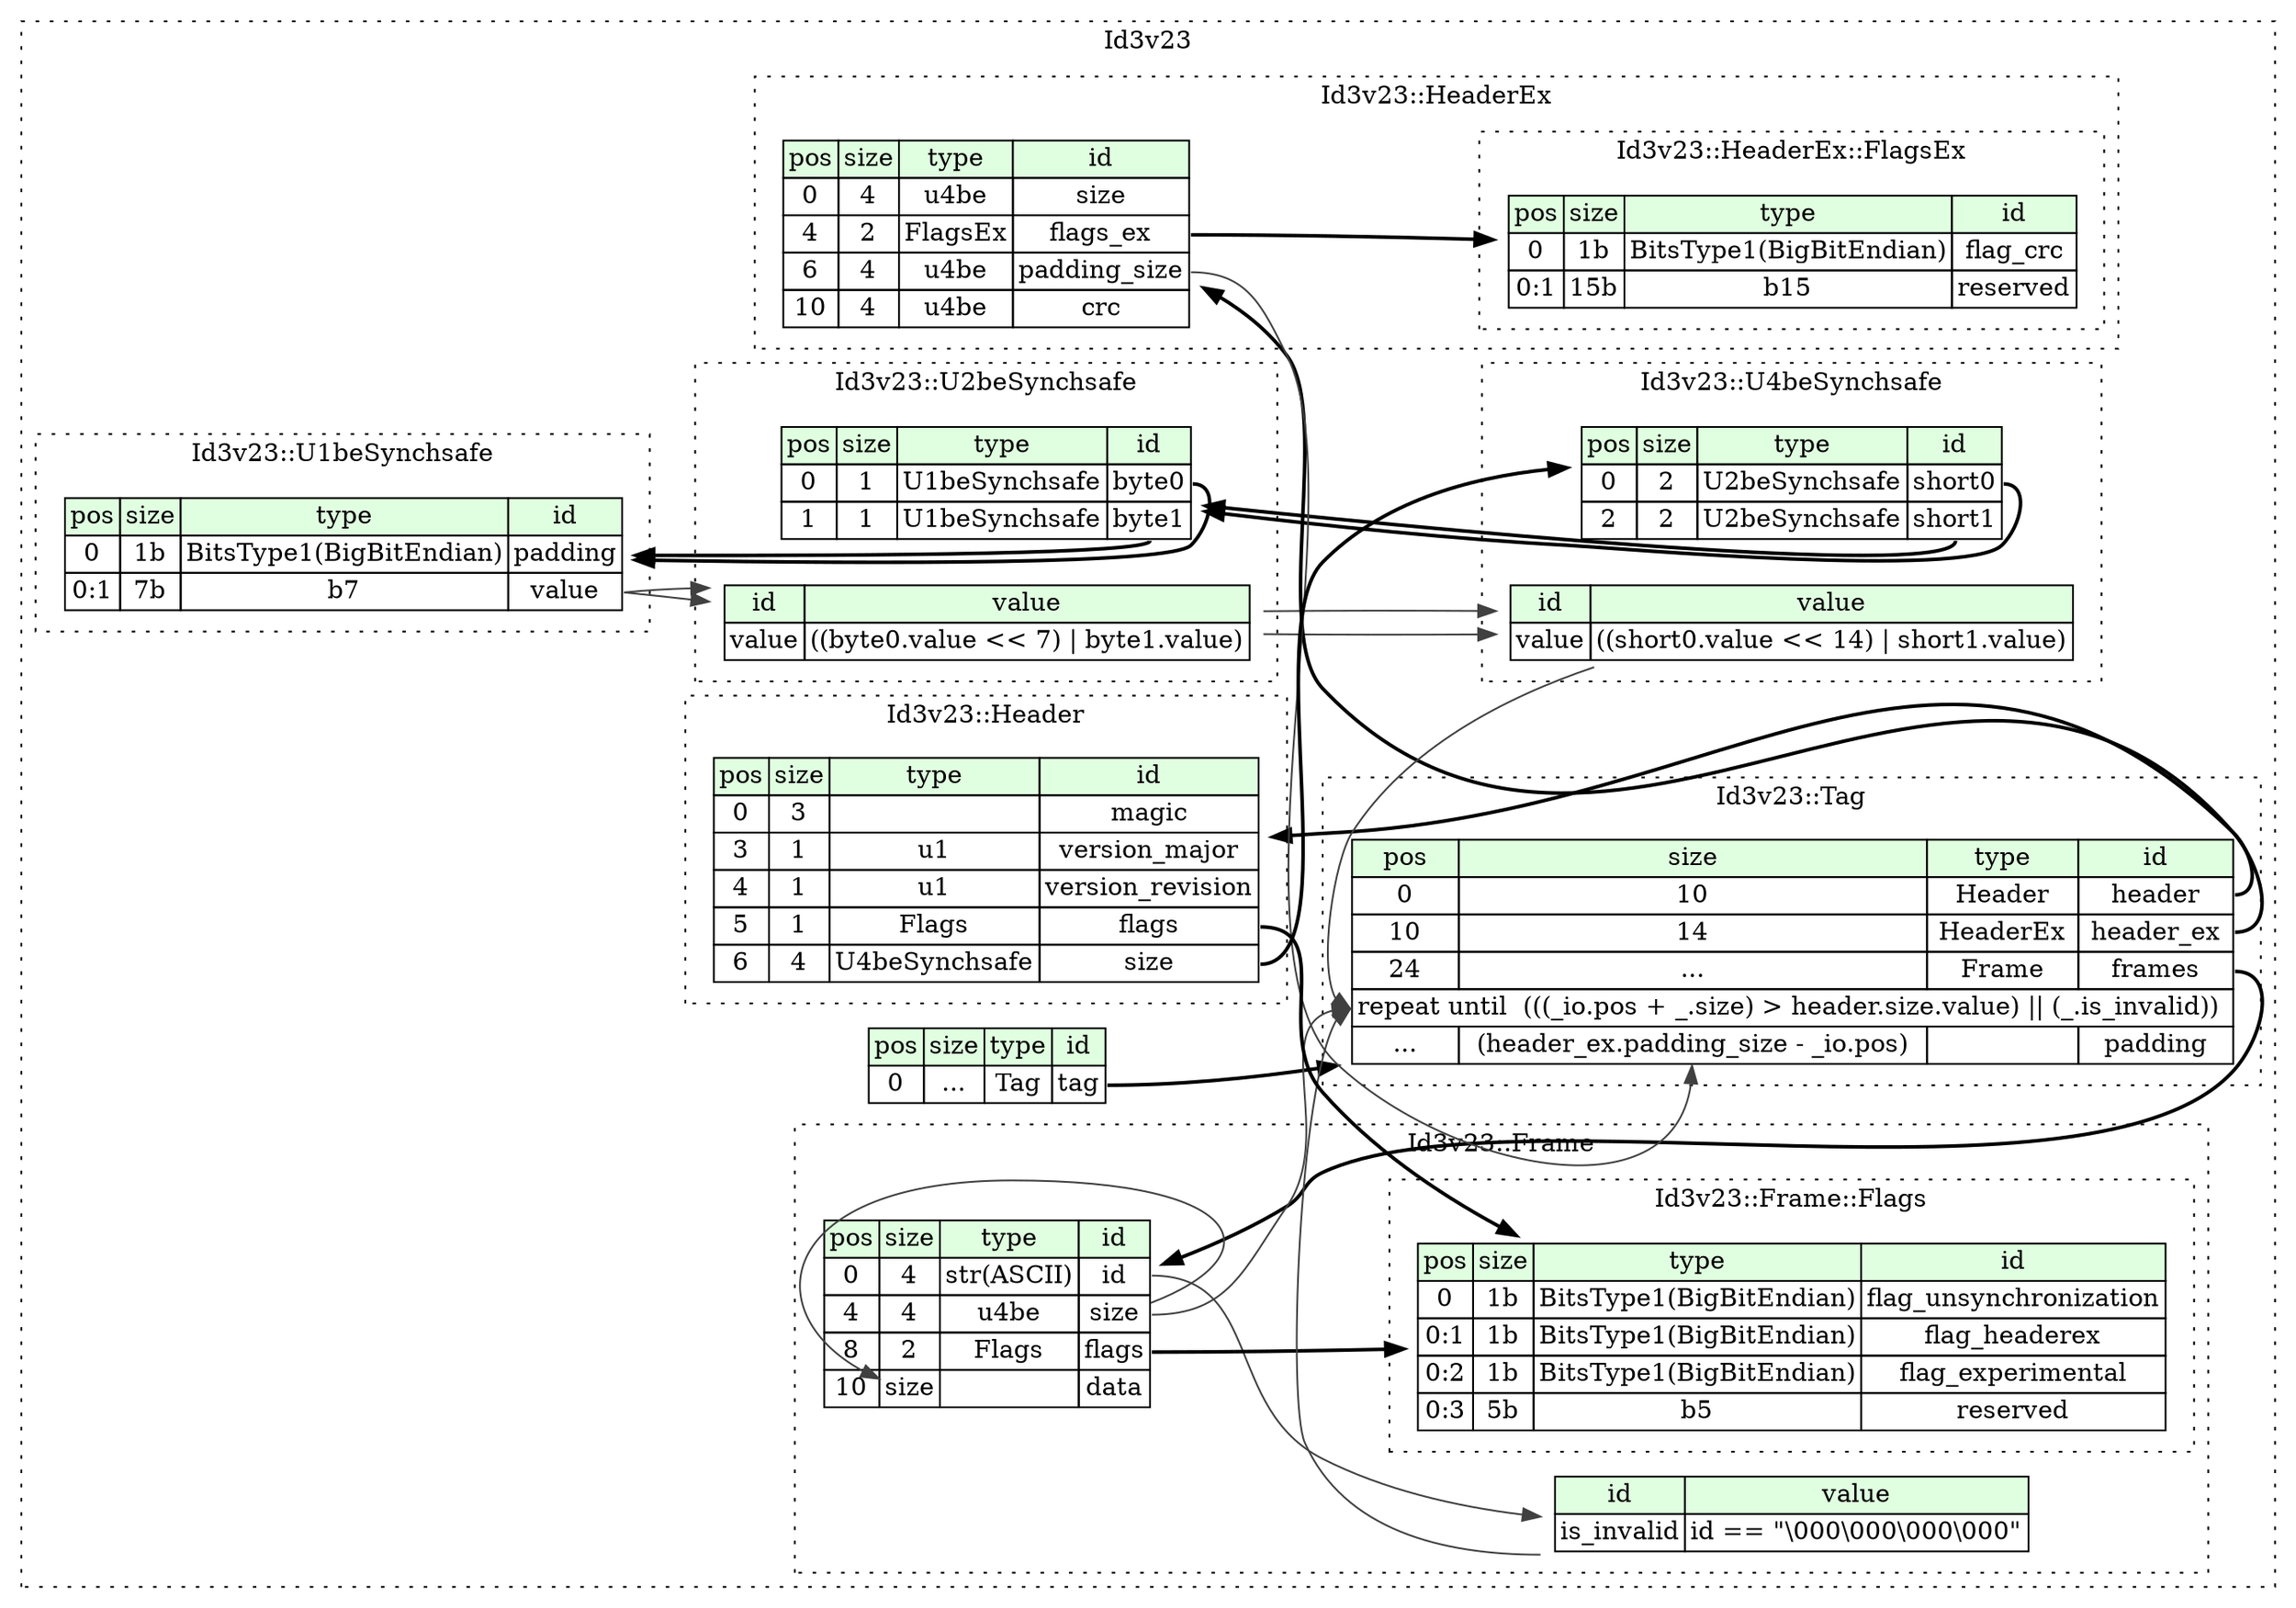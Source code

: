 digraph {
	rankdir=LR;
	node [shape=plaintext];
	subgraph cluster__id3v2_3 {
		label="Id3v23";
		graph[style=dotted];

		id3v2_3__seq [label=<<TABLE BORDER="0" CELLBORDER="1" CELLSPACING="0">
			<TR><TD BGCOLOR="#E0FFE0">pos</TD><TD BGCOLOR="#E0FFE0">size</TD><TD BGCOLOR="#E0FFE0">type</TD><TD BGCOLOR="#E0FFE0">id</TD></TR>
			<TR><TD PORT="tag_pos">0</TD><TD PORT="tag_size">...</TD><TD>Tag</TD><TD PORT="tag_type">tag</TD></TR>
		</TABLE>>];
		subgraph cluster__u1be_synchsafe {
			label="Id3v23::U1beSynchsafe";
			graph[style=dotted];

			u1be_synchsafe__seq [label=<<TABLE BORDER="0" CELLBORDER="1" CELLSPACING="0">
				<TR><TD BGCOLOR="#E0FFE0">pos</TD><TD BGCOLOR="#E0FFE0">size</TD><TD BGCOLOR="#E0FFE0">type</TD><TD BGCOLOR="#E0FFE0">id</TD></TR>
				<TR><TD PORT="padding_pos">0</TD><TD PORT="padding_size">1b</TD><TD>BitsType1(BigBitEndian)</TD><TD PORT="padding_type">padding</TD></TR>
				<TR><TD PORT="value_pos">0:1</TD><TD PORT="value_size">7b</TD><TD>b7</TD><TD PORT="value_type">value</TD></TR>
			</TABLE>>];
		}
		subgraph cluster__u2be_synchsafe {
			label="Id3v23::U2beSynchsafe";
			graph[style=dotted];

			u2be_synchsafe__seq [label=<<TABLE BORDER="0" CELLBORDER="1" CELLSPACING="0">
				<TR><TD BGCOLOR="#E0FFE0">pos</TD><TD BGCOLOR="#E0FFE0">size</TD><TD BGCOLOR="#E0FFE0">type</TD><TD BGCOLOR="#E0FFE0">id</TD></TR>
				<TR><TD PORT="byte0_pos">0</TD><TD PORT="byte0_size">1</TD><TD>U1beSynchsafe</TD><TD PORT="byte0_type">byte0</TD></TR>
				<TR><TD PORT="byte1_pos">1</TD><TD PORT="byte1_size">1</TD><TD>U1beSynchsafe</TD><TD PORT="byte1_type">byte1</TD></TR>
			</TABLE>>];
			u2be_synchsafe__inst__value [label=<<TABLE BORDER="0" CELLBORDER="1" CELLSPACING="0">
				<TR><TD BGCOLOR="#E0FFE0">id</TD><TD BGCOLOR="#E0FFE0">value</TD></TR>
				<TR><TD>value</TD><TD>((byte0.value &lt;&lt; 7) | byte1.value)</TD></TR>
			</TABLE>>];
		}
		subgraph cluster__tag {
			label="Id3v23::Tag";
			graph[style=dotted];

			tag__seq [label=<<TABLE BORDER="0" CELLBORDER="1" CELLSPACING="0">
				<TR><TD BGCOLOR="#E0FFE0">pos</TD><TD BGCOLOR="#E0FFE0">size</TD><TD BGCOLOR="#E0FFE0">type</TD><TD BGCOLOR="#E0FFE0">id</TD></TR>
				<TR><TD PORT="header_pos">0</TD><TD PORT="header_size">10</TD><TD>Header</TD><TD PORT="header_type">header</TD></TR>
				<TR><TD PORT="header_ex_pos">10</TD><TD PORT="header_ex_size">14</TD><TD>HeaderEx</TD><TD PORT="header_ex_type">header_ex</TD></TR>
				<TR><TD PORT="frames_pos">24</TD><TD PORT="frames_size">...</TD><TD>Frame</TD><TD PORT="frames_type">frames</TD></TR>
				<TR><TD COLSPAN="4" PORT="frames__repeat">repeat until  (((_io.pos + _.size) &gt; header.size.value) || (_.is_invalid)) </TD></TR>
				<TR><TD PORT="padding_pos">...</TD><TD PORT="padding_size">(header_ex.padding_size - _io.pos)</TD><TD></TD><TD PORT="padding_type">padding</TD></TR>
			</TABLE>>];
		}
		subgraph cluster__u4be_synchsafe {
			label="Id3v23::U4beSynchsafe";
			graph[style=dotted];

			u4be_synchsafe__seq [label=<<TABLE BORDER="0" CELLBORDER="1" CELLSPACING="0">
				<TR><TD BGCOLOR="#E0FFE0">pos</TD><TD BGCOLOR="#E0FFE0">size</TD><TD BGCOLOR="#E0FFE0">type</TD><TD BGCOLOR="#E0FFE0">id</TD></TR>
				<TR><TD PORT="short0_pos">0</TD><TD PORT="short0_size">2</TD><TD>U2beSynchsafe</TD><TD PORT="short0_type">short0</TD></TR>
				<TR><TD PORT="short1_pos">2</TD><TD PORT="short1_size">2</TD><TD>U2beSynchsafe</TD><TD PORT="short1_type">short1</TD></TR>
			</TABLE>>];
			u4be_synchsafe__inst__value [label=<<TABLE BORDER="0" CELLBORDER="1" CELLSPACING="0">
				<TR><TD BGCOLOR="#E0FFE0">id</TD><TD BGCOLOR="#E0FFE0">value</TD></TR>
				<TR><TD>value</TD><TD>((short0.value &lt;&lt; 14) | short1.value)</TD></TR>
			</TABLE>>];
		}
		subgraph cluster__frame {
			label="Id3v23::Frame";
			graph[style=dotted];

			frame__seq [label=<<TABLE BORDER="0" CELLBORDER="1" CELLSPACING="0">
				<TR><TD BGCOLOR="#E0FFE0">pos</TD><TD BGCOLOR="#E0FFE0">size</TD><TD BGCOLOR="#E0FFE0">type</TD><TD BGCOLOR="#E0FFE0">id</TD></TR>
				<TR><TD PORT="id_pos">0</TD><TD PORT="id_size">4</TD><TD>str(ASCII)</TD><TD PORT="id_type">id</TD></TR>
				<TR><TD PORT="size_pos">4</TD><TD PORT="size_size">4</TD><TD>u4be</TD><TD PORT="size_type">size</TD></TR>
				<TR><TD PORT="flags_pos">8</TD><TD PORT="flags_size">2</TD><TD>Flags</TD><TD PORT="flags_type">flags</TD></TR>
				<TR><TD PORT="data_pos">10</TD><TD PORT="data_size">size</TD><TD></TD><TD PORT="data_type">data</TD></TR>
			</TABLE>>];
			frame__inst__is_invalid [label=<<TABLE BORDER="0" CELLBORDER="1" CELLSPACING="0">
				<TR><TD BGCOLOR="#E0FFE0">id</TD><TD BGCOLOR="#E0FFE0">value</TD></TR>
				<TR><TD>is_invalid</TD><TD>id == &quot;\000\000\000\000&quot;</TD></TR>
			</TABLE>>];
			subgraph cluster__flags {
				label="Id3v23::Frame::Flags";
				graph[style=dotted];

				flags__seq [label=<<TABLE BORDER="0" CELLBORDER="1" CELLSPACING="0">
					<TR><TD BGCOLOR="#E0FFE0">pos</TD><TD BGCOLOR="#E0FFE0">size</TD><TD BGCOLOR="#E0FFE0">type</TD><TD BGCOLOR="#E0FFE0">id</TD></TR>
					<TR><TD PORT="flag_discard_alter_tag_pos">0</TD><TD PORT="flag_discard_alter_tag_size">1b</TD><TD>BitsType1(BigBitEndian)</TD><TD PORT="flag_discard_alter_tag_type">flag_discard_alter_tag</TD></TR>
					<TR><TD PORT="flag_discard_alter_file_pos">0:1</TD><TD PORT="flag_discard_alter_file_size">1b</TD><TD>BitsType1(BigBitEndian)</TD><TD PORT="flag_discard_alter_file_type">flag_discard_alter_file</TD></TR>
					<TR><TD PORT="flag_read_only_pos">0:2</TD><TD PORT="flag_read_only_size">1b</TD><TD>BitsType1(BigBitEndian)</TD><TD PORT="flag_read_only_type">flag_read_only</TD></TR>
					<TR><TD PORT="reserved1_pos">0:3</TD><TD PORT="reserved1_size">5b</TD><TD>b5</TD><TD PORT="reserved1_type">reserved1</TD></TR>
					<TR><TD PORT="flag_compressed_pos">1</TD><TD PORT="flag_compressed_size">1b</TD><TD>BitsType1(BigBitEndian)</TD><TD PORT="flag_compressed_type">flag_compressed</TD></TR>
					<TR><TD PORT="flag_encrypted_pos">1:1</TD><TD PORT="flag_encrypted_size">1b</TD><TD>BitsType1(BigBitEndian)</TD><TD PORT="flag_encrypted_type">flag_encrypted</TD></TR>
					<TR><TD PORT="flag_grouping_pos">1:2</TD><TD PORT="flag_grouping_size">1b</TD><TD>BitsType1(BigBitEndian)</TD><TD PORT="flag_grouping_type">flag_grouping</TD></TR>
					<TR><TD PORT="reserved2_pos">1:3</TD><TD PORT="reserved2_size">5b</TD><TD>b5</TD><TD PORT="reserved2_type">reserved2</TD></TR>
				</TABLE>>];
			}
		}
		subgraph cluster__header_ex {
			label="Id3v23::HeaderEx";
			graph[style=dotted];

			header_ex__seq [label=<<TABLE BORDER="0" CELLBORDER="1" CELLSPACING="0">
				<TR><TD BGCOLOR="#E0FFE0">pos</TD><TD BGCOLOR="#E0FFE0">size</TD><TD BGCOLOR="#E0FFE0">type</TD><TD BGCOLOR="#E0FFE0">id</TD></TR>
				<TR><TD PORT="size_pos">0</TD><TD PORT="size_size">4</TD><TD>u4be</TD><TD PORT="size_type">size</TD></TR>
				<TR><TD PORT="flags_ex_pos">4</TD><TD PORT="flags_ex_size">2</TD><TD>FlagsEx</TD><TD PORT="flags_ex_type">flags_ex</TD></TR>
				<TR><TD PORT="padding_size_pos">6</TD><TD PORT="padding_size_size">4</TD><TD>u4be</TD><TD PORT="padding_size_type">padding_size</TD></TR>
				<TR><TD PORT="crc_pos">10</TD><TD PORT="crc_size">4</TD><TD>u4be</TD><TD PORT="crc_type">crc</TD></TR>
			</TABLE>>];
			subgraph cluster__flags_ex {
				label="Id3v23::HeaderEx::FlagsEx";
				graph[style=dotted];

				flags_ex__seq [label=<<TABLE BORDER="0" CELLBORDER="1" CELLSPACING="0">
					<TR><TD BGCOLOR="#E0FFE0">pos</TD><TD BGCOLOR="#E0FFE0">size</TD><TD BGCOLOR="#E0FFE0">type</TD><TD BGCOLOR="#E0FFE0">id</TD></TR>
					<TR><TD PORT="flag_crc_pos">0</TD><TD PORT="flag_crc_size">1b</TD><TD>BitsType1(BigBitEndian)</TD><TD PORT="flag_crc_type">flag_crc</TD></TR>
					<TR><TD PORT="reserved_pos">0:1</TD><TD PORT="reserved_size">15b</TD><TD>b15</TD><TD PORT="reserved_type">reserved</TD></TR>
				</TABLE>>];
			}
		}
		subgraph cluster__header {
			label="Id3v23::Header";
			graph[style=dotted];

			header__seq [label=<<TABLE BORDER="0" CELLBORDER="1" CELLSPACING="0">
				<TR><TD BGCOLOR="#E0FFE0">pos</TD><TD BGCOLOR="#E0FFE0">size</TD><TD BGCOLOR="#E0FFE0">type</TD><TD BGCOLOR="#E0FFE0">id</TD></TR>
				<TR><TD PORT="magic_pos">0</TD><TD PORT="magic_size">3</TD><TD></TD><TD PORT="magic_type">magic</TD></TR>
				<TR><TD PORT="version_major_pos">3</TD><TD PORT="version_major_size">1</TD><TD>u1</TD><TD PORT="version_major_type">version_major</TD></TR>
				<TR><TD PORT="version_revision_pos">4</TD><TD PORT="version_revision_size">1</TD><TD>u1</TD><TD PORT="version_revision_type">version_revision</TD></TR>
				<TR><TD PORT="flags_pos">5</TD><TD PORT="flags_size">1</TD><TD>Flags</TD><TD PORT="flags_type">flags</TD></TR>
				<TR><TD PORT="size_pos">6</TD><TD PORT="size_size">4</TD><TD>U4beSynchsafe</TD><TD PORT="size_type">size</TD></TR>
			</TABLE>>];
			subgraph cluster__flags {
				label="Id3v23::Header::Flags";
				graph[style=dotted];

				flags__seq [label=<<TABLE BORDER="0" CELLBORDER="1" CELLSPACING="0">
					<TR><TD BGCOLOR="#E0FFE0">pos</TD><TD BGCOLOR="#E0FFE0">size</TD><TD BGCOLOR="#E0FFE0">type</TD><TD BGCOLOR="#E0FFE0">id</TD></TR>
					<TR><TD PORT="flag_unsynchronization_pos">0</TD><TD PORT="flag_unsynchronization_size">1b</TD><TD>BitsType1(BigBitEndian)</TD><TD PORT="flag_unsynchronization_type">flag_unsynchronization</TD></TR>
					<TR><TD PORT="flag_headerex_pos">0:1</TD><TD PORT="flag_headerex_size">1b</TD><TD>BitsType1(BigBitEndian)</TD><TD PORT="flag_headerex_type">flag_headerex</TD></TR>
					<TR><TD PORT="flag_experimental_pos">0:2</TD><TD PORT="flag_experimental_size">1b</TD><TD>BitsType1(BigBitEndian)</TD><TD PORT="flag_experimental_type">flag_experimental</TD></TR>
					<TR><TD PORT="reserved_pos">0:3</TD><TD PORT="reserved_size">5b</TD><TD>b5</TD><TD PORT="reserved_type">reserved</TD></TR>
				</TABLE>>];
			}
		}
	}
	id3v2_3__seq:tag_type -> tag__seq [style=bold];
	u2be_synchsafe__seq:byte0_type -> u1be_synchsafe__seq [style=bold];
	u2be_synchsafe__seq:byte1_type -> u1be_synchsafe__seq [style=bold];
	u1be_synchsafe__seq:value_type -> u2be_synchsafe__inst__value [color="#404040"];
	u1be_synchsafe__seq:value_type -> u2be_synchsafe__inst__value [color="#404040"];
	tag__seq:header_type -> header__seq [style=bold];
	tag__seq:header_ex_type -> header_ex__seq [style=bold];
	tag__seq:frames_type -> frame__seq [style=bold];
	frame__seq:size_type -> tag__seq:frames__repeat [color="#404040"];
	u4be_synchsafe__inst__value:value_type -> tag__seq:frames__repeat [color="#404040"];
	frame__inst__is_invalid:is_invalid_type -> tag__seq:frames__repeat [color="#404040"];
	header_ex__seq:padding_size_type -> tag__seq:padding_size [color="#404040"];
	u4be_synchsafe__seq:short0_type -> u2be_synchsafe__seq [style=bold];
	u4be_synchsafe__seq:short1_type -> u2be_synchsafe__seq [style=bold];
	u2be_synchsafe__inst__value:value_type -> u4be_synchsafe__inst__value [color="#404040"];
	u2be_synchsafe__inst__value:value_type -> u4be_synchsafe__inst__value [color="#404040"];
	frame__seq:flags_type -> flags__seq [style=bold];
	frame__seq:size_type -> frame__seq:data_size [color="#404040"];
	frame__seq:id_type -> frame__inst__is_invalid [color="#404040"];
	header_ex__seq:flags_ex_type -> flags_ex__seq [style=bold];
	header__seq:flags_type -> flags__seq [style=bold];
	header__seq:size_type -> u4be_synchsafe__seq [style=bold];
}
